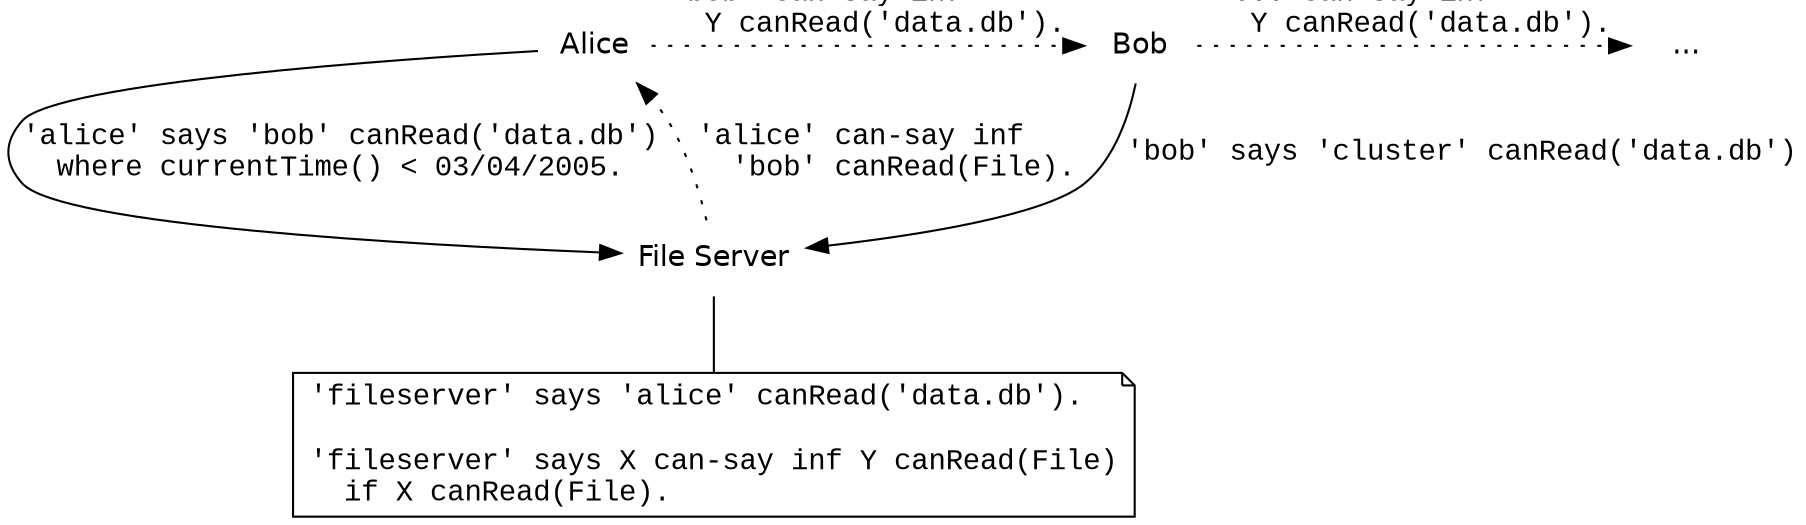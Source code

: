 digraph {
	spline=true;
	overlap=false;
	concentrate=false;
	rankdir=TB;
	
	graph [fontname="helvetica"];

	node [fontname="helvetica" shape=plaintext];
	alice [label="Alice"];
	bob [label="Bob"];
	others [label="..."];
	files [label="File Server"];

	{ rank=same alice bob others }

	node [fontname="courier new" shape=note];
	f1 [label="'fileserver' says 'alice' canRead('data.db').\l\l'fileserver' says X can-say inf Y canRead(File)\l  if X canRead(File).\l"];

	edge [fontname="helvetica" style=bold];

	edge [fontname="courier new" style=dotted];
	files -> alice [label="'alice' can-say inf\l  'bob' canRead(File).\l"];
	alice -> bob [label="'bob' can-say inf\l  Y canRead('data.db').\l"];
	bob -> others [label="'... can-say inf\l  Y canRead('data.db').\l"];

	edge [fontname="courier new" style=solid];
	alice -> files [label="'alice' says 'bob' canRead('data.db')\l  where currentTime() < 03/04/2005.\l"];
	bob -> files [label="'bob' says 'cluster' canRead('data.db')\l"];

	edge [arrowhead=none arrowtail=none style=solid];
	files -> f1;
}	
